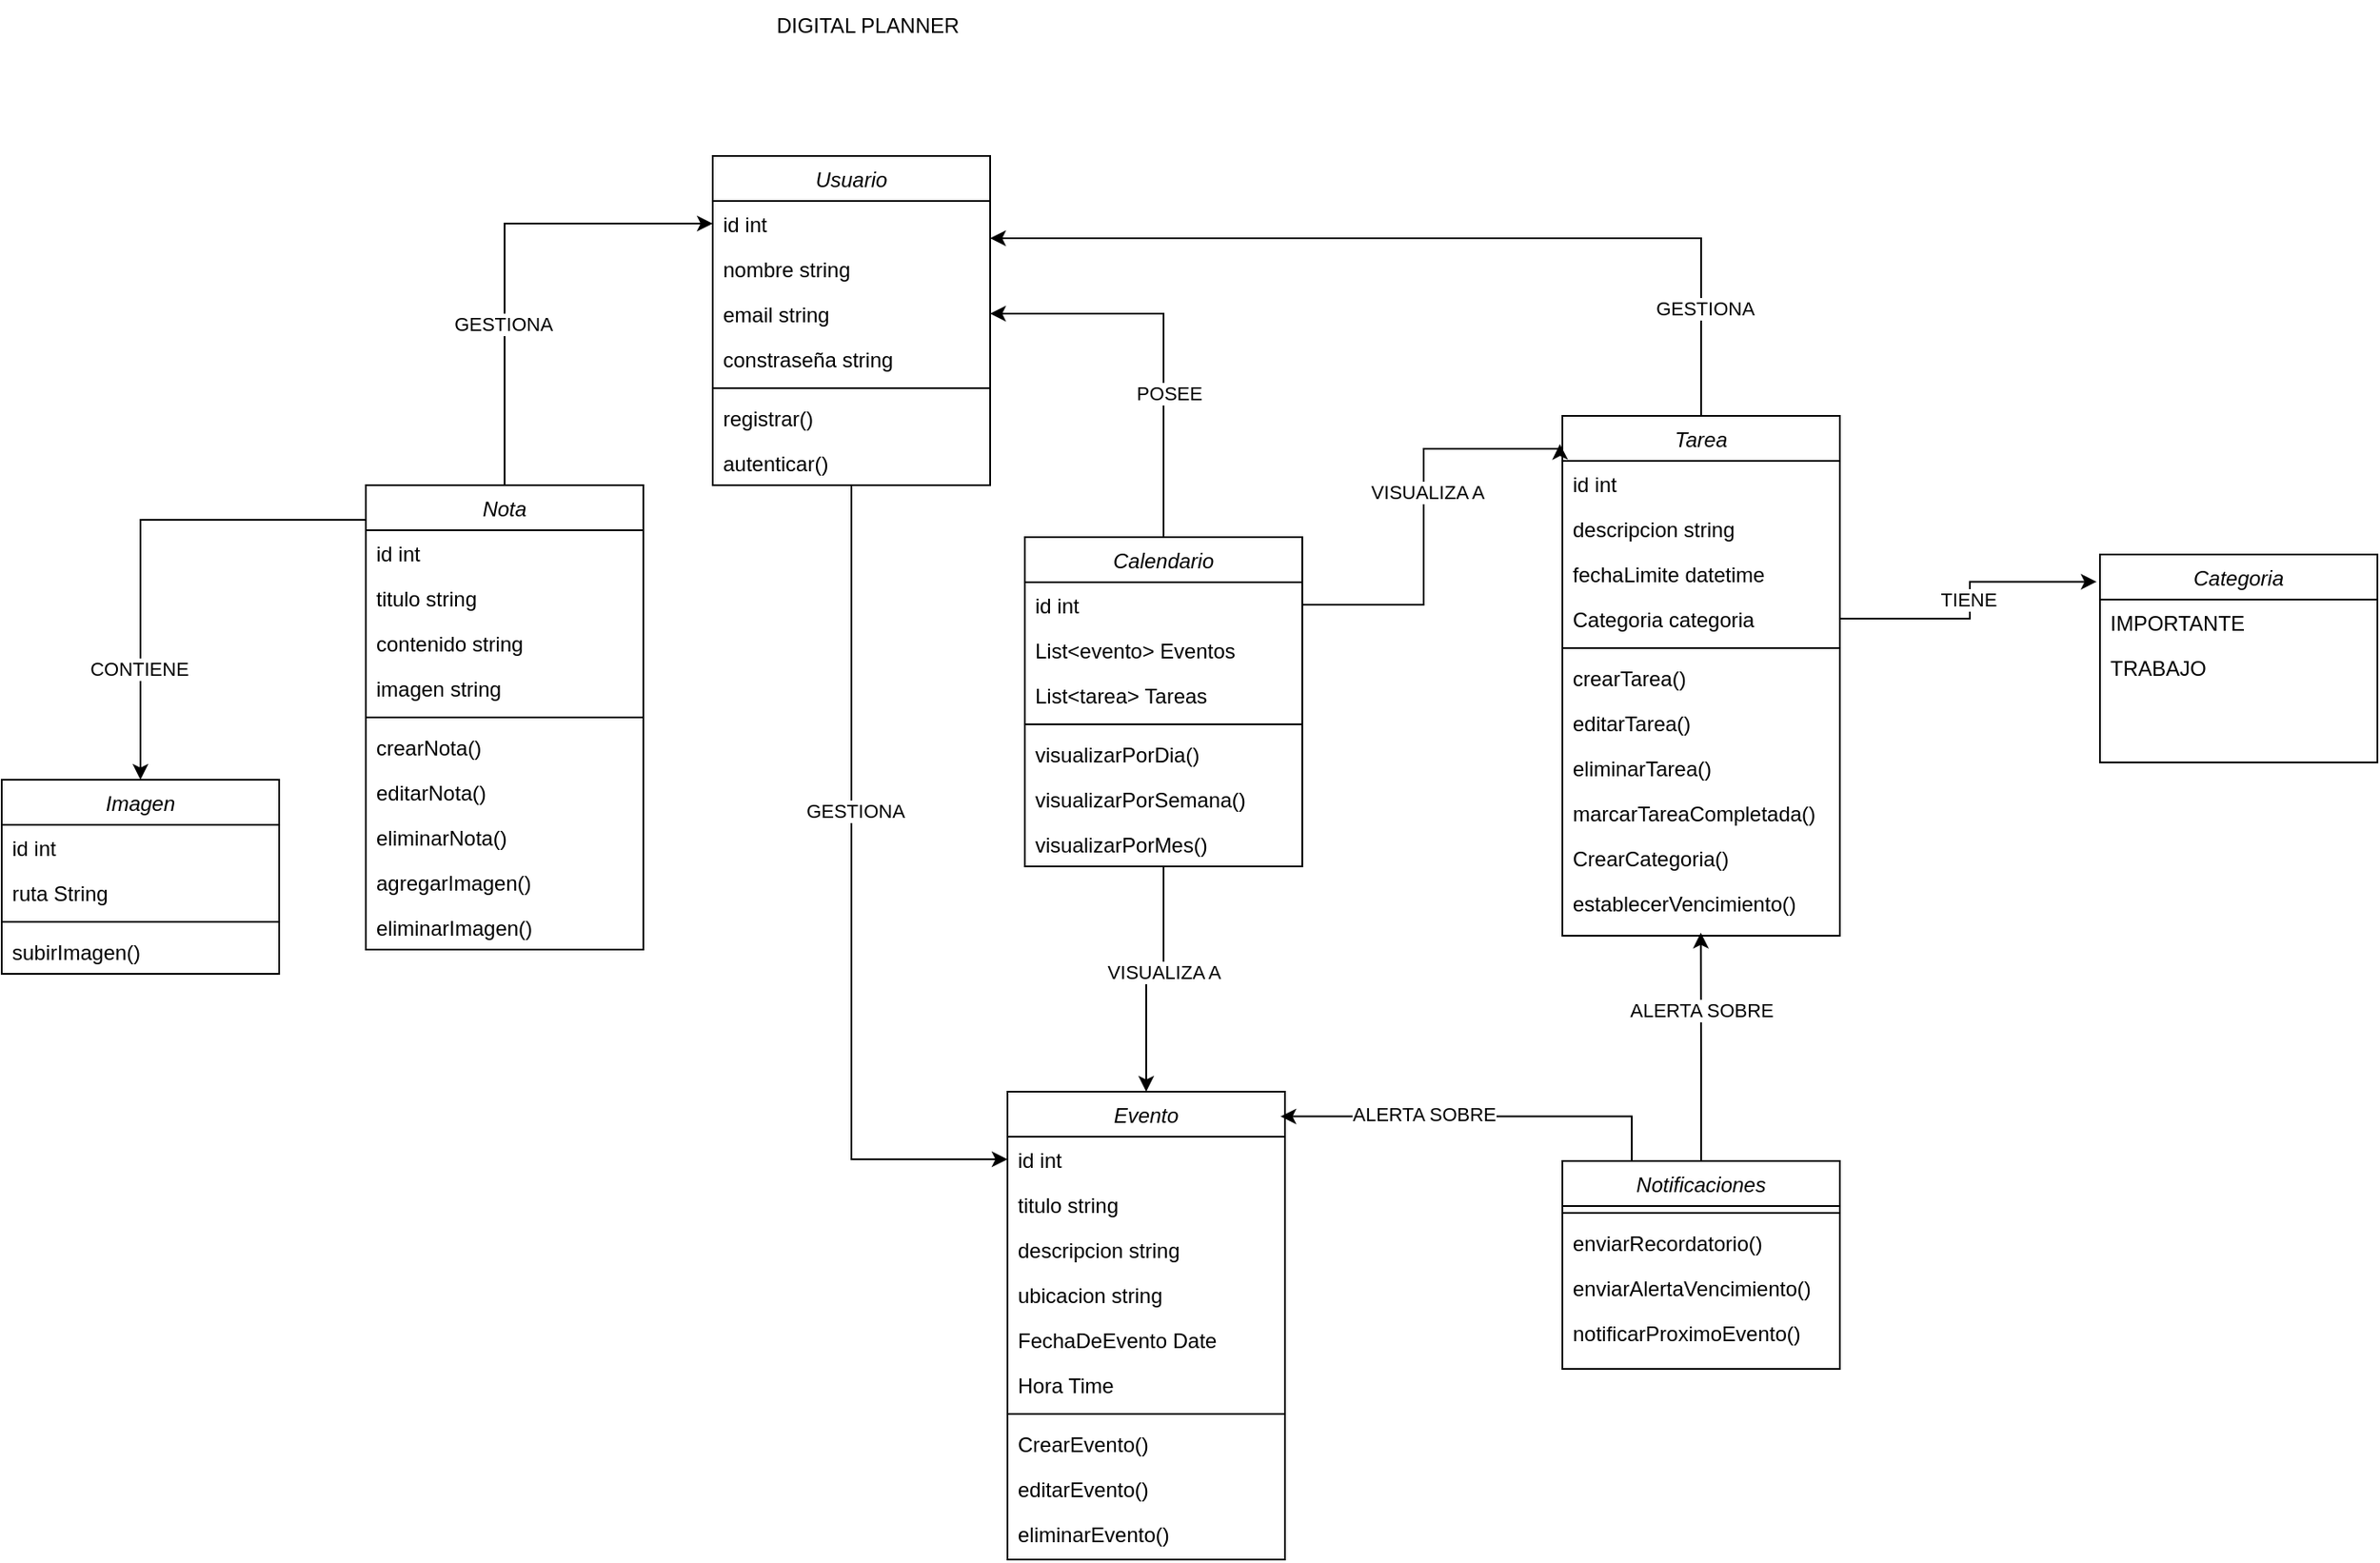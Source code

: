 <mxfile version="26.1.1">
  <diagram id="C5RBs43oDa-KdzZeNtuy" name="Page-1">
    <mxGraphModel dx="575" dy="484" grid="1" gridSize="10" guides="1" tooltips="1" connect="1" arrows="1" fold="1" page="1" pageScale="1" pageWidth="827" pageHeight="1169" math="0" shadow="0">
      <root>
        <mxCell id="WIyWlLk6GJQsqaUBKTNV-0" />
        <mxCell id="WIyWlLk6GJQsqaUBKTNV-1" parent="WIyWlLk6GJQsqaUBKTNV-0" />
        <mxCell id="vahYcGHHe8qrM5i8mkgw-0" style="edgeStyle=orthogonalEdgeStyle;rounded=0;orthogonalLoop=1;jettySize=auto;html=1;entryX=0;entryY=0.5;entryDx=0;entryDy=0;" edge="1" parent="WIyWlLk6GJQsqaUBKTNV-1" source="vahYcGHHe8qrM5i8mkgw-2" target="vahYcGHHe8qrM5i8mkgw-65">
          <mxGeometry relative="1" as="geometry" />
        </mxCell>
        <mxCell id="vahYcGHHe8qrM5i8mkgw-1" value="GESTIONA" style="edgeLabel;html=1;align=center;verticalAlign=middle;resizable=0;points=[];" vertex="1" connectable="0" parent="vahYcGHHe8qrM5i8mkgw-0">
          <mxGeometry x="-0.214" y="2" relative="1" as="geometry">
            <mxPoint as="offset" />
          </mxGeometry>
        </mxCell>
        <mxCell id="vahYcGHHe8qrM5i8mkgw-2" value="Usuario" style="swimlane;fontStyle=2;align=center;verticalAlign=top;childLayout=stackLayout;horizontal=1;startSize=26;horizontalStack=0;resizeParent=1;resizeLast=0;collapsible=1;marginBottom=0;rounded=0;shadow=0;strokeWidth=1;" vertex="1" parent="WIyWlLk6GJQsqaUBKTNV-1">
          <mxGeometry x="1630" y="460" width="160" height="190" as="geometry">
            <mxRectangle x="230" y="140" width="160" height="26" as="alternateBounds" />
          </mxGeometry>
        </mxCell>
        <mxCell id="vahYcGHHe8qrM5i8mkgw-3" value="id int " style="text;align=left;verticalAlign=top;spacingLeft=4;spacingRight=4;overflow=hidden;rotatable=0;points=[[0,0.5],[1,0.5]];portConstraint=eastwest;" vertex="1" parent="vahYcGHHe8qrM5i8mkgw-2">
          <mxGeometry y="26" width="160" height="26" as="geometry" />
        </mxCell>
        <mxCell id="vahYcGHHe8qrM5i8mkgw-4" value="nombre string" style="text;align=left;verticalAlign=top;spacingLeft=4;spacingRight=4;overflow=hidden;rotatable=0;points=[[0,0.5],[1,0.5]];portConstraint=eastwest;rounded=0;shadow=0;html=0;" vertex="1" parent="vahYcGHHe8qrM5i8mkgw-2">
          <mxGeometry y="52" width="160" height="26" as="geometry" />
        </mxCell>
        <mxCell id="vahYcGHHe8qrM5i8mkgw-5" value="email string" style="text;align=left;verticalAlign=top;spacingLeft=4;spacingRight=4;overflow=hidden;rotatable=0;points=[[0,0.5],[1,0.5]];portConstraint=eastwest;rounded=0;shadow=0;html=0;" vertex="1" parent="vahYcGHHe8qrM5i8mkgw-2">
          <mxGeometry y="78" width="160" height="26" as="geometry" />
        </mxCell>
        <mxCell id="vahYcGHHe8qrM5i8mkgw-6" value="constraseña string" style="text;align=left;verticalAlign=top;spacingLeft=4;spacingRight=4;overflow=hidden;rotatable=0;points=[[0,0.5],[1,0.5]];portConstraint=eastwest;rounded=0;shadow=0;html=0;" vertex="1" parent="vahYcGHHe8qrM5i8mkgw-2">
          <mxGeometry y="104" width="160" height="26" as="geometry" />
        </mxCell>
        <mxCell id="vahYcGHHe8qrM5i8mkgw-7" value="" style="line;html=1;strokeWidth=1;align=left;verticalAlign=middle;spacingTop=-1;spacingLeft=3;spacingRight=3;rotatable=0;labelPosition=right;points=[];portConstraint=eastwest;" vertex="1" parent="vahYcGHHe8qrM5i8mkgw-2">
          <mxGeometry y="130" width="160" height="8" as="geometry" />
        </mxCell>
        <mxCell id="vahYcGHHe8qrM5i8mkgw-8" value="registrar()" style="text;align=left;verticalAlign=top;spacingLeft=4;spacingRight=4;overflow=hidden;rotatable=0;points=[[0,0.5],[1,0.5]];portConstraint=eastwest;" vertex="1" parent="vahYcGHHe8qrM5i8mkgw-2">
          <mxGeometry y="138" width="160" height="26" as="geometry" />
        </mxCell>
        <mxCell id="vahYcGHHe8qrM5i8mkgw-9" value="autenticar()" style="text;align=left;verticalAlign=top;spacingLeft=4;spacingRight=4;overflow=hidden;rotatable=0;points=[[0,0.5],[1,0.5]];portConstraint=eastwest;" vertex="1" parent="vahYcGHHe8qrM5i8mkgw-2">
          <mxGeometry y="164" width="160" height="26" as="geometry" />
        </mxCell>
        <mxCell id="vahYcGHHe8qrM5i8mkgw-10" style="edgeStyle=orthogonalEdgeStyle;rounded=0;orthogonalLoop=1;jettySize=auto;html=1;exitX=0.5;exitY=0;exitDx=0;exitDy=0;entryX=0;entryY=0.5;entryDx=0;entryDy=0;" edge="1" parent="WIyWlLk6GJQsqaUBKTNV-1" source="vahYcGHHe8qrM5i8mkgw-12" target="vahYcGHHe8qrM5i8mkgw-3">
          <mxGeometry relative="1" as="geometry" />
        </mxCell>
        <mxCell id="vahYcGHHe8qrM5i8mkgw-11" value="GESTIONA" style="edgeLabel;html=1;align=center;verticalAlign=middle;resizable=0;points=[];" vertex="1" connectable="0" parent="vahYcGHHe8qrM5i8mkgw-10">
          <mxGeometry x="-0.313" y="1" relative="1" as="geometry">
            <mxPoint as="offset" />
          </mxGeometry>
        </mxCell>
        <mxCell id="vahYcGHHe8qrM5i8mkgw-12" value="Nota" style="swimlane;fontStyle=2;align=center;verticalAlign=top;childLayout=stackLayout;horizontal=1;startSize=26;horizontalStack=0;resizeParent=1;resizeLast=0;collapsible=1;marginBottom=0;rounded=0;shadow=0;strokeWidth=1;" vertex="1" parent="WIyWlLk6GJQsqaUBKTNV-1">
          <mxGeometry x="1430" y="650" width="160" height="268" as="geometry">
            <mxRectangle x="130" y="380" width="160" height="26" as="alternateBounds" />
          </mxGeometry>
        </mxCell>
        <mxCell id="vahYcGHHe8qrM5i8mkgw-13" value="id int" style="text;align=left;verticalAlign=top;spacingLeft=4;spacingRight=4;overflow=hidden;rotatable=0;points=[[0,0.5],[1,0.5]];portConstraint=eastwest;" vertex="1" parent="vahYcGHHe8qrM5i8mkgw-12">
          <mxGeometry y="26" width="160" height="26" as="geometry" />
        </mxCell>
        <mxCell id="vahYcGHHe8qrM5i8mkgw-14" value="titulo string" style="text;align=left;verticalAlign=top;spacingLeft=4;spacingRight=4;overflow=hidden;rotatable=0;points=[[0,0.5],[1,0.5]];portConstraint=eastwest;rounded=0;shadow=0;html=0;" vertex="1" parent="vahYcGHHe8qrM5i8mkgw-12">
          <mxGeometry y="52" width="160" height="26" as="geometry" />
        </mxCell>
        <mxCell id="vahYcGHHe8qrM5i8mkgw-15" value="contenido string" style="text;align=left;verticalAlign=top;spacingLeft=4;spacingRight=4;overflow=hidden;rotatable=0;points=[[0,0.5],[1,0.5]];portConstraint=eastwest;rounded=0;shadow=0;html=0;" vertex="1" parent="vahYcGHHe8qrM5i8mkgw-12">
          <mxGeometry y="78" width="160" height="26" as="geometry" />
        </mxCell>
        <mxCell id="vahYcGHHe8qrM5i8mkgw-16" value="imagen string" style="text;align=left;verticalAlign=top;spacingLeft=4;spacingRight=4;overflow=hidden;rotatable=0;points=[[0,0.5],[1,0.5]];portConstraint=eastwest;rounded=0;shadow=0;html=0;" vertex="1" parent="vahYcGHHe8qrM5i8mkgw-12">
          <mxGeometry y="104" width="160" height="26" as="geometry" />
        </mxCell>
        <mxCell id="vahYcGHHe8qrM5i8mkgw-17" value="" style="line;html=1;strokeWidth=1;align=left;verticalAlign=middle;spacingTop=-1;spacingLeft=3;spacingRight=3;rotatable=0;labelPosition=right;points=[];portConstraint=eastwest;" vertex="1" parent="vahYcGHHe8qrM5i8mkgw-12">
          <mxGeometry y="130" width="160" height="8" as="geometry" />
        </mxCell>
        <mxCell id="vahYcGHHe8qrM5i8mkgw-18" value="crearNota()" style="text;align=left;verticalAlign=top;spacingLeft=4;spacingRight=4;overflow=hidden;rotatable=0;points=[[0,0.5],[1,0.5]];portConstraint=eastwest;" vertex="1" parent="vahYcGHHe8qrM5i8mkgw-12">
          <mxGeometry y="138" width="160" height="26" as="geometry" />
        </mxCell>
        <mxCell id="vahYcGHHe8qrM5i8mkgw-19" value="editarNota()" style="text;align=left;verticalAlign=top;spacingLeft=4;spacingRight=4;overflow=hidden;rotatable=0;points=[[0,0.5],[1,0.5]];portConstraint=eastwest;" vertex="1" parent="vahYcGHHe8qrM5i8mkgw-12">
          <mxGeometry y="164" width="160" height="26" as="geometry" />
        </mxCell>
        <mxCell id="vahYcGHHe8qrM5i8mkgw-20" value="eliminarNota()" style="text;align=left;verticalAlign=top;spacingLeft=4;spacingRight=4;overflow=hidden;rotatable=0;points=[[0,0.5],[1,0.5]];portConstraint=eastwest;" vertex="1" parent="vahYcGHHe8qrM5i8mkgw-12">
          <mxGeometry y="190" width="160" height="26" as="geometry" />
        </mxCell>
        <mxCell id="vahYcGHHe8qrM5i8mkgw-21" value="agregarImagen()" style="text;align=left;verticalAlign=top;spacingLeft=4;spacingRight=4;overflow=hidden;rotatable=0;points=[[0,0.5],[1,0.5]];portConstraint=eastwest;" vertex="1" parent="vahYcGHHe8qrM5i8mkgw-12">
          <mxGeometry y="216" width="160" height="26" as="geometry" />
        </mxCell>
        <mxCell id="vahYcGHHe8qrM5i8mkgw-22" value="eliminarImagen()" style="text;align=left;verticalAlign=top;spacingLeft=4;spacingRight=4;overflow=hidden;rotatable=0;points=[[0,0.5],[1,0.5]];portConstraint=eastwest;" vertex="1" parent="vahYcGHHe8qrM5i8mkgw-12">
          <mxGeometry y="242" width="160" height="26" as="geometry" />
        </mxCell>
        <mxCell id="vahYcGHHe8qrM5i8mkgw-23" style="edgeStyle=orthogonalEdgeStyle;rounded=0;orthogonalLoop=1;jettySize=auto;html=1;exitX=0.5;exitY=0;exitDx=0;exitDy=0;entryX=1;entryY=0.25;entryDx=0;entryDy=0;" edge="1" parent="WIyWlLk6GJQsqaUBKTNV-1" source="vahYcGHHe8qrM5i8mkgw-25" target="vahYcGHHe8qrM5i8mkgw-2">
          <mxGeometry relative="1" as="geometry" />
        </mxCell>
        <mxCell id="vahYcGHHe8qrM5i8mkgw-24" value="GESTIONA" style="edgeLabel;html=1;align=center;verticalAlign=middle;resizable=0;points=[];" vertex="1" connectable="0" parent="vahYcGHHe8qrM5i8mkgw-23">
          <mxGeometry x="-0.759" y="-2" relative="1" as="geometry">
            <mxPoint as="offset" />
          </mxGeometry>
        </mxCell>
        <mxCell id="vahYcGHHe8qrM5i8mkgw-25" value="Tarea" style="swimlane;fontStyle=2;align=center;verticalAlign=top;childLayout=stackLayout;horizontal=1;startSize=26;horizontalStack=0;resizeParent=1;resizeLast=0;collapsible=1;marginBottom=0;rounded=0;shadow=0;strokeWidth=1;" vertex="1" parent="WIyWlLk6GJQsqaUBKTNV-1">
          <mxGeometry x="2120" y="610" width="160" height="300" as="geometry">
            <mxRectangle x="550" y="140" width="160" height="26" as="alternateBounds" />
          </mxGeometry>
        </mxCell>
        <mxCell id="vahYcGHHe8qrM5i8mkgw-26" value="id int" style="text;align=left;verticalAlign=top;spacingLeft=4;spacingRight=4;overflow=hidden;rotatable=0;points=[[0,0.5],[1,0.5]];portConstraint=eastwest;" vertex="1" parent="vahYcGHHe8qrM5i8mkgw-25">
          <mxGeometry y="26" width="160" height="26" as="geometry" />
        </mxCell>
        <mxCell id="vahYcGHHe8qrM5i8mkgw-27" value="descripcion string" style="text;align=left;verticalAlign=top;spacingLeft=4;spacingRight=4;overflow=hidden;rotatable=0;points=[[0,0.5],[1,0.5]];portConstraint=eastwest;rounded=0;shadow=0;html=0;" vertex="1" parent="vahYcGHHe8qrM5i8mkgw-25">
          <mxGeometry y="52" width="160" height="26" as="geometry" />
        </mxCell>
        <mxCell id="vahYcGHHe8qrM5i8mkgw-28" value="fechaLimite datetime" style="text;align=left;verticalAlign=top;spacingLeft=4;spacingRight=4;overflow=hidden;rotatable=0;points=[[0,0.5],[1,0.5]];portConstraint=eastwest;rounded=0;shadow=0;html=0;" vertex="1" parent="vahYcGHHe8qrM5i8mkgw-25">
          <mxGeometry y="78" width="160" height="26" as="geometry" />
        </mxCell>
        <mxCell id="vahYcGHHe8qrM5i8mkgw-29" value="Categoria categoria" style="text;align=left;verticalAlign=top;spacingLeft=4;spacingRight=4;overflow=hidden;rotatable=0;points=[[0,0.5],[1,0.5]];portConstraint=eastwest;rounded=0;shadow=0;html=0;" vertex="1" parent="vahYcGHHe8qrM5i8mkgw-25">
          <mxGeometry y="104" width="160" height="26" as="geometry" />
        </mxCell>
        <mxCell id="vahYcGHHe8qrM5i8mkgw-30" value="" style="line;html=1;strokeWidth=1;align=left;verticalAlign=middle;spacingTop=-1;spacingLeft=3;spacingRight=3;rotatable=0;labelPosition=right;points=[];portConstraint=eastwest;" vertex="1" parent="vahYcGHHe8qrM5i8mkgw-25">
          <mxGeometry y="130" width="160" height="8" as="geometry" />
        </mxCell>
        <mxCell id="vahYcGHHe8qrM5i8mkgw-31" value="crearTarea()" style="text;align=left;verticalAlign=top;spacingLeft=4;spacingRight=4;overflow=hidden;rotatable=0;points=[[0,0.5],[1,0.5]];portConstraint=eastwest;" vertex="1" parent="vahYcGHHe8qrM5i8mkgw-25">
          <mxGeometry y="138" width="160" height="26" as="geometry" />
        </mxCell>
        <mxCell id="vahYcGHHe8qrM5i8mkgw-32" value="editarTarea()" style="text;align=left;verticalAlign=top;spacingLeft=4;spacingRight=4;overflow=hidden;rotatable=0;points=[[0,0.5],[1,0.5]];portConstraint=eastwest;" vertex="1" parent="vahYcGHHe8qrM5i8mkgw-25">
          <mxGeometry y="164" width="160" height="26" as="geometry" />
        </mxCell>
        <mxCell id="vahYcGHHe8qrM5i8mkgw-33" value="eliminarTarea()" style="text;align=left;verticalAlign=top;spacingLeft=4;spacingRight=4;overflow=hidden;rotatable=0;points=[[0,0.5],[1,0.5]];portConstraint=eastwest;" vertex="1" parent="vahYcGHHe8qrM5i8mkgw-25">
          <mxGeometry y="190" width="160" height="26" as="geometry" />
        </mxCell>
        <mxCell id="vahYcGHHe8qrM5i8mkgw-34" value="marcarTareaCompletada()" style="text;align=left;verticalAlign=top;spacingLeft=4;spacingRight=4;overflow=hidden;rotatable=0;points=[[0,0.5],[1,0.5]];portConstraint=eastwest;" vertex="1" parent="vahYcGHHe8qrM5i8mkgw-25">
          <mxGeometry y="216" width="160" height="26" as="geometry" />
        </mxCell>
        <mxCell id="vahYcGHHe8qrM5i8mkgw-35" value="CrearCategoria()&#xa;" style="text;align=left;verticalAlign=top;spacingLeft=4;spacingRight=4;overflow=hidden;rotatable=0;points=[[0,0.5],[1,0.5]];portConstraint=eastwest;" vertex="1" parent="vahYcGHHe8qrM5i8mkgw-25">
          <mxGeometry y="242" width="160" height="26" as="geometry" />
        </mxCell>
        <mxCell id="vahYcGHHe8qrM5i8mkgw-36" value="establecerVencimiento()" style="text;align=left;verticalAlign=top;spacingLeft=4;spacingRight=4;overflow=hidden;rotatable=0;points=[[0,0.5],[1,0.5]];portConstraint=eastwest;" vertex="1" parent="vahYcGHHe8qrM5i8mkgw-25">
          <mxGeometry y="268" width="160" height="26" as="geometry" />
        </mxCell>
        <mxCell id="vahYcGHHe8qrM5i8mkgw-37" style="edgeStyle=orthogonalEdgeStyle;rounded=0;orthogonalLoop=1;jettySize=auto;html=1;entryX=0.5;entryY=0;entryDx=0;entryDy=0;" edge="1" parent="WIyWlLk6GJQsqaUBKTNV-1" source="vahYcGHHe8qrM5i8mkgw-41" target="vahYcGHHe8qrM5i8mkgw-64">
          <mxGeometry relative="1" as="geometry" />
        </mxCell>
        <mxCell id="vahYcGHHe8qrM5i8mkgw-38" value="VISUALIZA A" style="edgeLabel;html=1;align=center;verticalAlign=middle;resizable=0;points=[];" vertex="1" connectable="0" parent="vahYcGHHe8qrM5i8mkgw-37">
          <mxGeometry x="-0.136" relative="1" as="geometry">
            <mxPoint as="offset" />
          </mxGeometry>
        </mxCell>
        <mxCell id="vahYcGHHe8qrM5i8mkgw-39" style="edgeStyle=orthogonalEdgeStyle;rounded=0;orthogonalLoop=1;jettySize=auto;html=1;exitX=0.5;exitY=0;exitDx=0;exitDy=0;entryX=1;entryY=0.5;entryDx=0;entryDy=0;" edge="1" parent="WIyWlLk6GJQsqaUBKTNV-1" source="vahYcGHHe8qrM5i8mkgw-41" target="vahYcGHHe8qrM5i8mkgw-5">
          <mxGeometry relative="1" as="geometry" />
        </mxCell>
        <mxCell id="vahYcGHHe8qrM5i8mkgw-40" value="POSEE" style="edgeLabel;html=1;align=center;verticalAlign=middle;resizable=0;points=[];" vertex="1" connectable="0" parent="vahYcGHHe8qrM5i8mkgw-39">
          <mxGeometry x="-0.274" y="-3" relative="1" as="geometry">
            <mxPoint as="offset" />
          </mxGeometry>
        </mxCell>
        <mxCell id="vahYcGHHe8qrM5i8mkgw-41" value="Calendario" style="swimlane;fontStyle=2;align=center;verticalAlign=top;childLayout=stackLayout;horizontal=1;startSize=26;horizontalStack=0;resizeParent=1;resizeLast=0;collapsible=1;marginBottom=0;rounded=0;shadow=0;strokeWidth=1;" vertex="1" parent="WIyWlLk6GJQsqaUBKTNV-1">
          <mxGeometry x="1810" y="680" width="160" height="190" as="geometry">
            <mxRectangle x="230" y="140" width="160" height="26" as="alternateBounds" />
          </mxGeometry>
        </mxCell>
        <mxCell id="vahYcGHHe8qrM5i8mkgw-42" value="id int " style="text;align=left;verticalAlign=top;spacingLeft=4;spacingRight=4;overflow=hidden;rotatable=0;points=[[0,0.5],[1,0.5]];portConstraint=eastwest;" vertex="1" parent="vahYcGHHe8qrM5i8mkgw-41">
          <mxGeometry y="26" width="160" height="26" as="geometry" />
        </mxCell>
        <mxCell id="vahYcGHHe8qrM5i8mkgw-43" value="List&lt;evento&gt; Eventos" style="text;align=left;verticalAlign=top;spacingLeft=4;spacingRight=4;overflow=hidden;rotatable=0;points=[[0,0.5],[1,0.5]];portConstraint=eastwest;rounded=0;shadow=0;html=0;" vertex="1" parent="vahYcGHHe8qrM5i8mkgw-41">
          <mxGeometry y="52" width="160" height="26" as="geometry" />
        </mxCell>
        <mxCell id="vahYcGHHe8qrM5i8mkgw-44" value="List&lt;tarea&gt; Tareas" style="text;align=left;verticalAlign=top;spacingLeft=4;spacingRight=4;overflow=hidden;rotatable=0;points=[[0,0.5],[1,0.5]];portConstraint=eastwest;rounded=0;shadow=0;html=0;" vertex="1" parent="vahYcGHHe8qrM5i8mkgw-41">
          <mxGeometry y="78" width="160" height="26" as="geometry" />
        </mxCell>
        <mxCell id="vahYcGHHe8qrM5i8mkgw-45" value="" style="line;html=1;strokeWidth=1;align=left;verticalAlign=middle;spacingTop=-1;spacingLeft=3;spacingRight=3;rotatable=0;labelPosition=right;points=[];portConstraint=eastwest;" vertex="1" parent="vahYcGHHe8qrM5i8mkgw-41">
          <mxGeometry y="104" width="160" height="8" as="geometry" />
        </mxCell>
        <mxCell id="vahYcGHHe8qrM5i8mkgw-46" value="visualizarPorDia()" style="text;align=left;verticalAlign=top;spacingLeft=4;spacingRight=4;overflow=hidden;rotatable=0;points=[[0,0.5],[1,0.5]];portConstraint=eastwest;" vertex="1" parent="vahYcGHHe8qrM5i8mkgw-41">
          <mxGeometry y="112" width="160" height="26" as="geometry" />
        </mxCell>
        <mxCell id="vahYcGHHe8qrM5i8mkgw-47" value="visualizarPorSemana()" style="text;align=left;verticalAlign=top;spacingLeft=4;spacingRight=4;overflow=hidden;rotatable=0;points=[[0,0.5],[1,0.5]];portConstraint=eastwest;" vertex="1" parent="vahYcGHHe8qrM5i8mkgw-41">
          <mxGeometry y="138" width="160" height="26" as="geometry" />
        </mxCell>
        <mxCell id="vahYcGHHe8qrM5i8mkgw-48" value="visualizarPorMes()" style="text;align=left;verticalAlign=top;spacingLeft=4;spacingRight=4;overflow=hidden;rotatable=0;points=[[0,0.5],[1,0.5]];portConstraint=eastwest;" vertex="1" parent="vahYcGHHe8qrM5i8mkgw-41">
          <mxGeometry y="164" width="160" height="26" as="geometry" />
        </mxCell>
        <mxCell id="vahYcGHHe8qrM5i8mkgw-49" value="Notificaciones" style="swimlane;fontStyle=2;align=center;verticalAlign=top;childLayout=stackLayout;horizontal=1;startSize=26;horizontalStack=0;resizeParent=1;resizeLast=0;collapsible=1;marginBottom=0;rounded=0;shadow=0;strokeWidth=1;" vertex="1" parent="WIyWlLk6GJQsqaUBKTNV-1">
          <mxGeometry x="2120" y="1040" width="160" height="120" as="geometry">
            <mxRectangle x="230" y="140" width="160" height="26" as="alternateBounds" />
          </mxGeometry>
        </mxCell>
        <mxCell id="vahYcGHHe8qrM5i8mkgw-50" value="" style="line;html=1;strokeWidth=1;align=left;verticalAlign=middle;spacingTop=-1;spacingLeft=3;spacingRight=3;rotatable=0;labelPosition=right;points=[];portConstraint=eastwest;" vertex="1" parent="vahYcGHHe8qrM5i8mkgw-49">
          <mxGeometry y="26" width="160" height="8" as="geometry" />
        </mxCell>
        <mxCell id="vahYcGHHe8qrM5i8mkgw-51" value="enviarRecordatorio()" style="text;align=left;verticalAlign=top;spacingLeft=4;spacingRight=4;overflow=hidden;rotatable=0;points=[[0,0.5],[1,0.5]];portConstraint=eastwest;" vertex="1" parent="vahYcGHHe8qrM5i8mkgw-49">
          <mxGeometry y="34" width="160" height="26" as="geometry" />
        </mxCell>
        <mxCell id="vahYcGHHe8qrM5i8mkgw-52" value="enviarAlertaVencimiento()" style="text;align=left;verticalAlign=top;spacingLeft=4;spacingRight=4;overflow=hidden;rotatable=0;points=[[0,0.5],[1,0.5]];portConstraint=eastwest;" vertex="1" parent="vahYcGHHe8qrM5i8mkgw-49">
          <mxGeometry y="60" width="160" height="26" as="geometry" />
        </mxCell>
        <mxCell id="vahYcGHHe8qrM5i8mkgw-53" value="notificarProximoEvento()" style="text;align=left;verticalAlign=top;spacingLeft=4;spacingRight=4;overflow=hidden;rotatable=0;points=[[0,0.5],[1,0.5]];portConstraint=eastwest;" vertex="1" parent="vahYcGHHe8qrM5i8mkgw-49">
          <mxGeometry y="86" width="160" height="26" as="geometry" />
        </mxCell>
        <mxCell id="vahYcGHHe8qrM5i8mkgw-54" value="Imagen" style="swimlane;fontStyle=2;align=center;verticalAlign=top;childLayout=stackLayout;horizontal=1;startSize=26;horizontalStack=0;resizeParent=1;resizeLast=0;collapsible=1;marginBottom=0;rounded=0;shadow=0;strokeWidth=1;" vertex="1" parent="WIyWlLk6GJQsqaUBKTNV-1">
          <mxGeometry x="1220" y="820" width="160" height="112" as="geometry">
            <mxRectangle x="130" y="380" width="160" height="26" as="alternateBounds" />
          </mxGeometry>
        </mxCell>
        <mxCell id="vahYcGHHe8qrM5i8mkgw-55" value="id int" style="text;align=left;verticalAlign=top;spacingLeft=4;spacingRight=4;overflow=hidden;rotatable=0;points=[[0,0.5],[1,0.5]];portConstraint=eastwest;" vertex="1" parent="vahYcGHHe8qrM5i8mkgw-54">
          <mxGeometry y="26" width="160" height="26" as="geometry" />
        </mxCell>
        <mxCell id="vahYcGHHe8qrM5i8mkgw-56" value="ruta String" style="text;align=left;verticalAlign=top;spacingLeft=4;spacingRight=4;overflow=hidden;rotatable=0;points=[[0,0.5],[1,0.5]];portConstraint=eastwest;rounded=0;shadow=0;html=0;" vertex="1" parent="vahYcGHHe8qrM5i8mkgw-54">
          <mxGeometry y="52" width="160" height="26" as="geometry" />
        </mxCell>
        <mxCell id="vahYcGHHe8qrM5i8mkgw-57" value="" style="line;html=1;strokeWidth=1;align=left;verticalAlign=middle;spacingTop=-1;spacingLeft=3;spacingRight=3;rotatable=0;labelPosition=right;points=[];portConstraint=eastwest;" vertex="1" parent="vahYcGHHe8qrM5i8mkgw-54">
          <mxGeometry y="78" width="160" height="8" as="geometry" />
        </mxCell>
        <mxCell id="vahYcGHHe8qrM5i8mkgw-58" value="subirImagen()" style="text;align=left;verticalAlign=top;spacingLeft=4;spacingRight=4;overflow=hidden;rotatable=0;points=[[0,0.5],[1,0.5]];portConstraint=eastwest;" vertex="1" parent="vahYcGHHe8qrM5i8mkgw-54">
          <mxGeometry y="86" width="160" height="26" as="geometry" />
        </mxCell>
        <mxCell id="vahYcGHHe8qrM5i8mkgw-59" value="Categoria" style="swimlane;fontStyle=2;align=center;verticalAlign=top;childLayout=stackLayout;horizontal=1;startSize=26;horizontalStack=0;resizeParent=1;resizeLast=0;collapsible=1;marginBottom=0;rounded=0;shadow=0;strokeWidth=1;" vertex="1" parent="WIyWlLk6GJQsqaUBKTNV-1">
          <mxGeometry x="2430" y="690" width="160" height="120" as="geometry">
            <mxRectangle x="230" y="140" width="160" height="26" as="alternateBounds" />
          </mxGeometry>
        </mxCell>
        <mxCell id="vahYcGHHe8qrM5i8mkgw-60" value="IMPORTANTE" style="text;align=left;verticalAlign=top;spacingLeft=4;spacingRight=4;overflow=hidden;rotatable=0;points=[[0,0.5],[1,0.5]];portConstraint=eastwest;" vertex="1" parent="vahYcGHHe8qrM5i8mkgw-59">
          <mxGeometry y="26" width="160" height="26" as="geometry" />
        </mxCell>
        <mxCell id="vahYcGHHe8qrM5i8mkgw-61" value="TRABAJO" style="text;align=left;verticalAlign=top;spacingLeft=4;spacingRight=4;overflow=hidden;rotatable=0;points=[[0,0.5],[1,0.5]];portConstraint=eastwest;rounded=0;shadow=0;html=0;" vertex="1" parent="vahYcGHHe8qrM5i8mkgw-59">
          <mxGeometry y="52" width="160" height="26" as="geometry" />
        </mxCell>
        <mxCell id="vahYcGHHe8qrM5i8mkgw-62" style="edgeStyle=orthogonalEdgeStyle;rounded=0;orthogonalLoop=1;jettySize=auto;html=1;exitX=1;exitY=0.5;exitDx=0;exitDy=0;entryX=-0.012;entryY=0.131;entryDx=0;entryDy=0;entryPerimeter=0;" edge="1" parent="WIyWlLk6GJQsqaUBKTNV-1" source="vahYcGHHe8qrM5i8mkgw-29" target="vahYcGHHe8qrM5i8mkgw-59">
          <mxGeometry relative="1" as="geometry" />
        </mxCell>
        <mxCell id="vahYcGHHe8qrM5i8mkgw-63" value="TIENE" style="edgeLabel;html=1;align=center;verticalAlign=middle;resizable=0;points=[];" vertex="1" connectable="0" parent="vahYcGHHe8qrM5i8mkgw-62">
          <mxGeometry x="0.024" y="1" relative="1" as="geometry">
            <mxPoint as="offset" />
          </mxGeometry>
        </mxCell>
        <mxCell id="vahYcGHHe8qrM5i8mkgw-64" value="Evento" style="swimlane;fontStyle=2;align=center;verticalAlign=top;childLayout=stackLayout;horizontal=1;startSize=26;horizontalStack=0;resizeParent=1;resizeLast=0;collapsible=1;marginBottom=0;rounded=0;shadow=0;strokeWidth=1;" vertex="1" parent="WIyWlLk6GJQsqaUBKTNV-1">
          <mxGeometry x="1800" y="1000" width="160" height="270" as="geometry">
            <mxRectangle x="230" y="140" width="160" height="26" as="alternateBounds" />
          </mxGeometry>
        </mxCell>
        <mxCell id="vahYcGHHe8qrM5i8mkgw-65" value="id int " style="text;align=left;verticalAlign=top;spacingLeft=4;spacingRight=4;overflow=hidden;rotatable=0;points=[[0,0.5],[1,0.5]];portConstraint=eastwest;" vertex="1" parent="vahYcGHHe8qrM5i8mkgw-64">
          <mxGeometry y="26" width="160" height="26" as="geometry" />
        </mxCell>
        <mxCell id="vahYcGHHe8qrM5i8mkgw-66" value="titulo string" style="text;align=left;verticalAlign=top;spacingLeft=4;spacingRight=4;overflow=hidden;rotatable=0;points=[[0,0.5],[1,0.5]];portConstraint=eastwest;rounded=0;shadow=0;html=0;" vertex="1" parent="vahYcGHHe8qrM5i8mkgw-64">
          <mxGeometry y="52" width="160" height="26" as="geometry" />
        </mxCell>
        <mxCell id="vahYcGHHe8qrM5i8mkgw-67" value="descripcion string" style="text;align=left;verticalAlign=top;spacingLeft=4;spacingRight=4;overflow=hidden;rotatable=0;points=[[0,0.5],[1,0.5]];portConstraint=eastwest;rounded=0;shadow=0;html=0;" vertex="1" parent="vahYcGHHe8qrM5i8mkgw-64">
          <mxGeometry y="78" width="160" height="26" as="geometry" />
        </mxCell>
        <mxCell id="vahYcGHHe8qrM5i8mkgw-68" value="ubicacion string" style="text;align=left;verticalAlign=top;spacingLeft=4;spacingRight=4;overflow=hidden;rotatable=0;points=[[0,0.5],[1,0.5]];portConstraint=eastwest;" vertex="1" parent="vahYcGHHe8qrM5i8mkgw-64">
          <mxGeometry y="104" width="160" height="26" as="geometry" />
        </mxCell>
        <mxCell id="vahYcGHHe8qrM5i8mkgw-69" value="FechaDeEvento Date" style="text;align=left;verticalAlign=top;spacingLeft=4;spacingRight=4;overflow=hidden;rotatable=0;points=[[0,0.5],[1,0.5]];portConstraint=eastwest;" vertex="1" parent="vahYcGHHe8qrM5i8mkgw-64">
          <mxGeometry y="130" width="160" height="26" as="geometry" />
        </mxCell>
        <mxCell id="vahYcGHHe8qrM5i8mkgw-70" value="Hora Time" style="text;align=left;verticalAlign=top;spacingLeft=4;spacingRight=4;overflow=hidden;rotatable=0;points=[[0,0.5],[1,0.5]];portConstraint=eastwest;" vertex="1" parent="vahYcGHHe8qrM5i8mkgw-64">
          <mxGeometry y="156" width="160" height="26" as="geometry" />
        </mxCell>
        <mxCell id="vahYcGHHe8qrM5i8mkgw-71" value="" style="line;html=1;strokeWidth=1;align=left;verticalAlign=middle;spacingTop=-1;spacingLeft=3;spacingRight=3;rotatable=0;labelPosition=right;points=[];portConstraint=eastwest;" vertex="1" parent="vahYcGHHe8qrM5i8mkgw-64">
          <mxGeometry y="182" width="160" height="8" as="geometry" />
        </mxCell>
        <mxCell id="vahYcGHHe8qrM5i8mkgw-72" value="CrearEvento()" style="text;align=left;verticalAlign=top;spacingLeft=4;spacingRight=4;overflow=hidden;rotatable=0;points=[[0,0.5],[1,0.5]];portConstraint=eastwest;rounded=0;shadow=0;html=0;" vertex="1" parent="vahYcGHHe8qrM5i8mkgw-64">
          <mxGeometry y="190" width="160" height="26" as="geometry" />
        </mxCell>
        <mxCell id="vahYcGHHe8qrM5i8mkgw-73" value="editarEvento()" style="text;align=left;verticalAlign=top;spacingLeft=4;spacingRight=4;overflow=hidden;rotatable=0;points=[[0,0.5],[1,0.5]];portConstraint=eastwest;" vertex="1" parent="vahYcGHHe8qrM5i8mkgw-64">
          <mxGeometry y="216" width="160" height="26" as="geometry" />
        </mxCell>
        <mxCell id="vahYcGHHe8qrM5i8mkgw-74" value="eliminarEvento()" style="text;align=left;verticalAlign=top;spacingLeft=4;spacingRight=4;overflow=hidden;rotatable=0;points=[[0,0.5],[1,0.5]];portConstraint=eastwest;" vertex="1" parent="vahYcGHHe8qrM5i8mkgw-64">
          <mxGeometry y="242" width="160" height="26" as="geometry" />
        </mxCell>
        <mxCell id="vahYcGHHe8qrM5i8mkgw-75" style="edgeStyle=orthogonalEdgeStyle;rounded=0;orthogonalLoop=1;jettySize=auto;html=1;exitX=1;exitY=0.5;exitDx=0;exitDy=0;entryX=-0.009;entryY=0.054;entryDx=0;entryDy=0;entryPerimeter=0;" edge="1" parent="WIyWlLk6GJQsqaUBKTNV-1" source="vahYcGHHe8qrM5i8mkgw-42" target="vahYcGHHe8qrM5i8mkgw-25">
          <mxGeometry relative="1" as="geometry">
            <Array as="points">
              <mxPoint x="2040" y="719" />
              <mxPoint x="2040" y="629" />
            </Array>
          </mxGeometry>
        </mxCell>
        <mxCell id="vahYcGHHe8qrM5i8mkgw-76" value="VISUALIZA A" style="edgeLabel;html=1;align=center;verticalAlign=middle;resizable=0;points=[];" vertex="1" connectable="0" parent="vahYcGHHe8qrM5i8mkgw-75">
          <mxGeometry x="0.124" y="-2" relative="1" as="geometry">
            <mxPoint as="offset" />
          </mxGeometry>
        </mxCell>
        <mxCell id="vahYcGHHe8qrM5i8mkgw-77" style="edgeStyle=orthogonalEdgeStyle;rounded=0;orthogonalLoop=1;jettySize=auto;html=1;entryX=0.499;entryY=1.165;entryDx=0;entryDy=0;entryPerimeter=0;" edge="1" parent="WIyWlLk6GJQsqaUBKTNV-1" source="vahYcGHHe8qrM5i8mkgw-49" target="vahYcGHHe8qrM5i8mkgw-36">
          <mxGeometry relative="1" as="geometry">
            <Array as="points">
              <mxPoint x="2200" y="980" />
              <mxPoint x="2200" y="980" />
            </Array>
          </mxGeometry>
        </mxCell>
        <mxCell id="vahYcGHHe8qrM5i8mkgw-78" value="ALERTA SOBRE" style="edgeLabel;html=1;align=center;verticalAlign=middle;resizable=0;points=[];" vertex="1" connectable="0" parent="vahYcGHHe8qrM5i8mkgw-77">
          <mxGeometry x="0.409" y="3" relative="1" as="geometry">
            <mxPoint x="3" y="6" as="offset" />
          </mxGeometry>
        </mxCell>
        <mxCell id="vahYcGHHe8qrM5i8mkgw-79" style="edgeStyle=orthogonalEdgeStyle;rounded=0;orthogonalLoop=1;jettySize=auto;html=1;exitX=0.25;exitY=0;exitDx=0;exitDy=0;entryX=0.984;entryY=0.053;entryDx=0;entryDy=0;entryPerimeter=0;" edge="1" parent="WIyWlLk6GJQsqaUBKTNV-1" source="vahYcGHHe8qrM5i8mkgw-49" target="vahYcGHHe8qrM5i8mkgw-64">
          <mxGeometry relative="1" as="geometry">
            <Array as="points">
              <mxPoint x="2160" y="1014" />
            </Array>
          </mxGeometry>
        </mxCell>
        <mxCell id="vahYcGHHe8qrM5i8mkgw-80" value="ALERTA SOBRE" style="edgeLabel;html=1;align=center;verticalAlign=middle;resizable=0;points=[];" vertex="1" connectable="0" parent="vahYcGHHe8qrM5i8mkgw-79">
          <mxGeometry x="0.279" y="-2" relative="1" as="geometry">
            <mxPoint as="offset" />
          </mxGeometry>
        </mxCell>
        <mxCell id="vahYcGHHe8qrM5i8mkgw-81" style="edgeStyle=orthogonalEdgeStyle;rounded=0;orthogonalLoop=1;jettySize=auto;html=1;exitX=0;exitY=0.5;exitDx=0;exitDy=0;entryX=0.5;entryY=0;entryDx=0;entryDy=0;" edge="1" parent="WIyWlLk6GJQsqaUBKTNV-1" source="vahYcGHHe8qrM5i8mkgw-13" target="vahYcGHHe8qrM5i8mkgw-54">
          <mxGeometry relative="1" as="geometry">
            <Array as="points">
              <mxPoint x="1430" y="670" />
              <mxPoint x="1300" y="670" />
            </Array>
          </mxGeometry>
        </mxCell>
        <mxCell id="vahYcGHHe8qrM5i8mkgw-82" value="CONTIENE" style="edgeLabel;html=1;align=center;verticalAlign=middle;resizable=0;points=[];" vertex="1" connectable="0" parent="vahYcGHHe8qrM5i8mkgw-81">
          <mxGeometry x="0.568" y="-1" relative="1" as="geometry">
            <mxPoint as="offset" />
          </mxGeometry>
        </mxCell>
        <mxCell id="vahYcGHHe8qrM5i8mkgw-89" value="DIGITAL PLANNER" style="text;html=1;align=center;verticalAlign=middle;resizable=0;points=[];autosize=1;strokeColor=none;fillColor=none;" vertex="1" parent="WIyWlLk6GJQsqaUBKTNV-1">
          <mxGeometry x="1654" y="370" width="130" height="30" as="geometry" />
        </mxCell>
      </root>
    </mxGraphModel>
  </diagram>
</mxfile>

